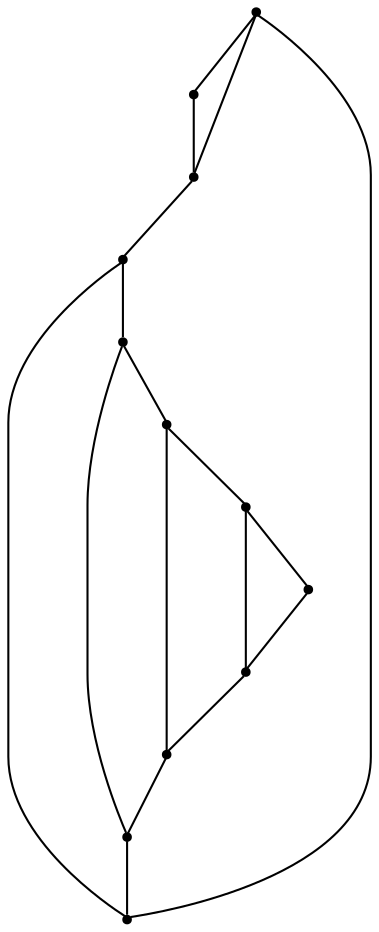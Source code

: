 graph {
  node [shape=point,comment="{\"directed\":false,\"doi\":\"10.1007/978-3-030-68766-3_27\",\"figure\":\"1 (2)\"}"]

  v0 [pos="1398.2717562162454,2237.1360966957245"]
  v1 [pos="1356.9317812793197,2248.2168785597974"]
  v2 [pos="1428.53590055855,2206.869143878577"]
  v3 [pos="1439.6158008119037,2165.525478806213"]
  v4 [pos="1428.53590055855,2124.177744124993"]
  v5 [pos="1398.2717562162452,2093.910791307845"]
  v6 [pos="1356.9317812793197,2082.8343334031824"]
  v7 [pos="1285.3162160849038,2206.869143878577"]
  v8 [pos="1274.2394952524353,2165.525478806213"]
  v9 [pos="1315.5835398480936,2237.1360966957245"]
  v10 [pos="1315.5835398480936,2093.910791307845"]
  v11 [pos="1285.3162160849038,2124.177744124993"]

  v0 -- v1 [id="-1",pos="1398.2717562162454,2237.1360966957245 1386.1179669316814,2244.187541587682 1371.9936234386614,2248.2167513845206 1356.9317812793197,2248.2168785597974"]
  v8 -- v3 [id="-2",pos="1274.2394952524353,2165.525478806213 1439.6158008119037,2165.525478806213 1439.6158008119037,2165.525478806213 1439.6158008119037,2165.525478806213"]
  v7 -- v2 [id="-5",pos="1285.3162160849038,2206.869143878577 1428.53590055855,2206.869143878577 1428.53590055855,2206.869143878577 1428.53590055855,2206.869143878577"]
  v11 -- v4 [id="-9",pos="1285.3162160849038,2124.177744124993 1428.53590055855,2124.177744124993 1428.53590055855,2124.177744124993 1428.53590055855,2124.177744124993"]
  v9 -- v0 [id="-13",pos="1315.5835398480936,2237.1360966957245 1398.2717562162454,2237.1360966957245 1398.2717562162454,2237.1360966957245 1398.2717562162454,2237.1360966957245"]
  v10 -- v5 [id="-16",pos="1315.5835398480936,2093.910791307845 1398.2717562162452,2093.910791307845 1398.2717562162452,2093.910791307845 1398.2717562162452,2093.910791307845"]
  v8 -- v11 [id="-35",pos="1274.2394952524353,2165.525478806213 1274.2405444613273,2150.4597120524577 1278.2691431491273,2136.334518655069 1285.3162160849038,2124.177744124993"]
  v11 -- v10 [id="-36",pos="1285.3162160849038,2124.177744124993 1292.5675159594991,2111.6216710016306 1303.0290892990504,2101.158873369349 1315.5835398480936,2093.910791307845"]
  v10 -- v6 [id="-37",pos="1315.5835398480936,2093.910791307845 1327.7395556376819,2086.859093805045 1341.8633896815313,2082.8300094437727 1356.9317812793197,2082.8343334031824"]
  v1 -- v9 [id="-38",pos="1356.9317812793197,2248.2168785597974 1341.8632275726154,2248.2167513845206 1327.739251679962,2244.1880370035165 1315.5835398480936,2237.1360966957245"]
  v9 -- v7 [id="-39",pos="1315.5835398480936,2237.1360966957245 1303.0281304162265,2229.888940659916 1292.5662051529575,2219.4262204271263 1285.3162160849038,2206.869143878577"]
  v7 -- v8 [id="-40",pos="1285.3162160849038,2206.869143878577 1278.2686526344066,2194.7142623763407 1274.2405444613273,2180.5903283421085 1274.2394952524353,2165.525478806213"]
  v6 -- v5 [id="-41",pos="1356.9317812793197,2082.8343334031824 1371.9934470645014,2082.8300094437727 1386.1176362085646,2086.8595816325733 1398.2717562162452,2093.910791307845"]
  v5 -- v4 [id="-42",pos="1398.2717562162452,2093.910791307845 1410.827783207399,2101.1601847902475 1421.289141123712,2111.6226473180604 1428.53590055855,2124.177744124993"]
  v4 -- v3 [id="-43",pos="1428.53590055855,2124.177744124993 1435.5878898764472,2136.3348526663463 1439.6168500207955,2150.4598901786567 1439.6158008119037,2165.525478806213"]
  v3 -- v2 [id="-44",pos="1439.6158008119037,2165.525478806213 1439.6168500207955,2180.590127773067 1435.5883924439272,2194.7138862922434 1428.53590055855,2206.869143878577"]
  v2 -- v0 [id="-45",pos="1428.53590055855,2206.869143878577 1421.2904888602534,2219.425202392542 1410.8287794330795,2229.887599596569 1398.2717562162454,2237.1360966957245"]
}